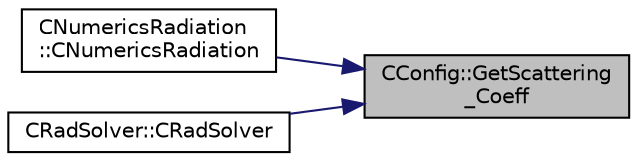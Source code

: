 digraph "CConfig::GetScattering_Coeff"
{
 // LATEX_PDF_SIZE
  edge [fontname="Helvetica",fontsize="10",labelfontname="Helvetica",labelfontsize="10"];
  node [fontname="Helvetica",fontsize="10",shape=record];
  rankdir="RL";
  Node1 [label="CConfig::GetScattering\l_Coeff",height=0.2,width=0.4,color="black", fillcolor="grey75", style="filled", fontcolor="black",tooltip="Get the value of the scattering coefficient of the medium."];
  Node1 -> Node2 [dir="back",color="midnightblue",fontsize="10",style="solid",fontname="Helvetica"];
  Node2 [label="CNumericsRadiation\l::CNumericsRadiation",height=0.2,width=0.4,color="black", fillcolor="white", style="filled",URL="$classCNumericsRadiation.html#a0e2a7671bd5cdba2cd523a99dd78ba08",tooltip="Constructor of the class."];
  Node1 -> Node3 [dir="back",color="midnightblue",fontsize="10",style="solid",fontname="Helvetica"];
  Node3 [label="CRadSolver::CRadSolver",height=0.2,width=0.4,color="black", fillcolor="white", style="filled",URL="$classCRadSolver.html#a0c47d0f9a74b31bd0ac505f74ae798b0",tooltip="Constructor of the class."];
}
